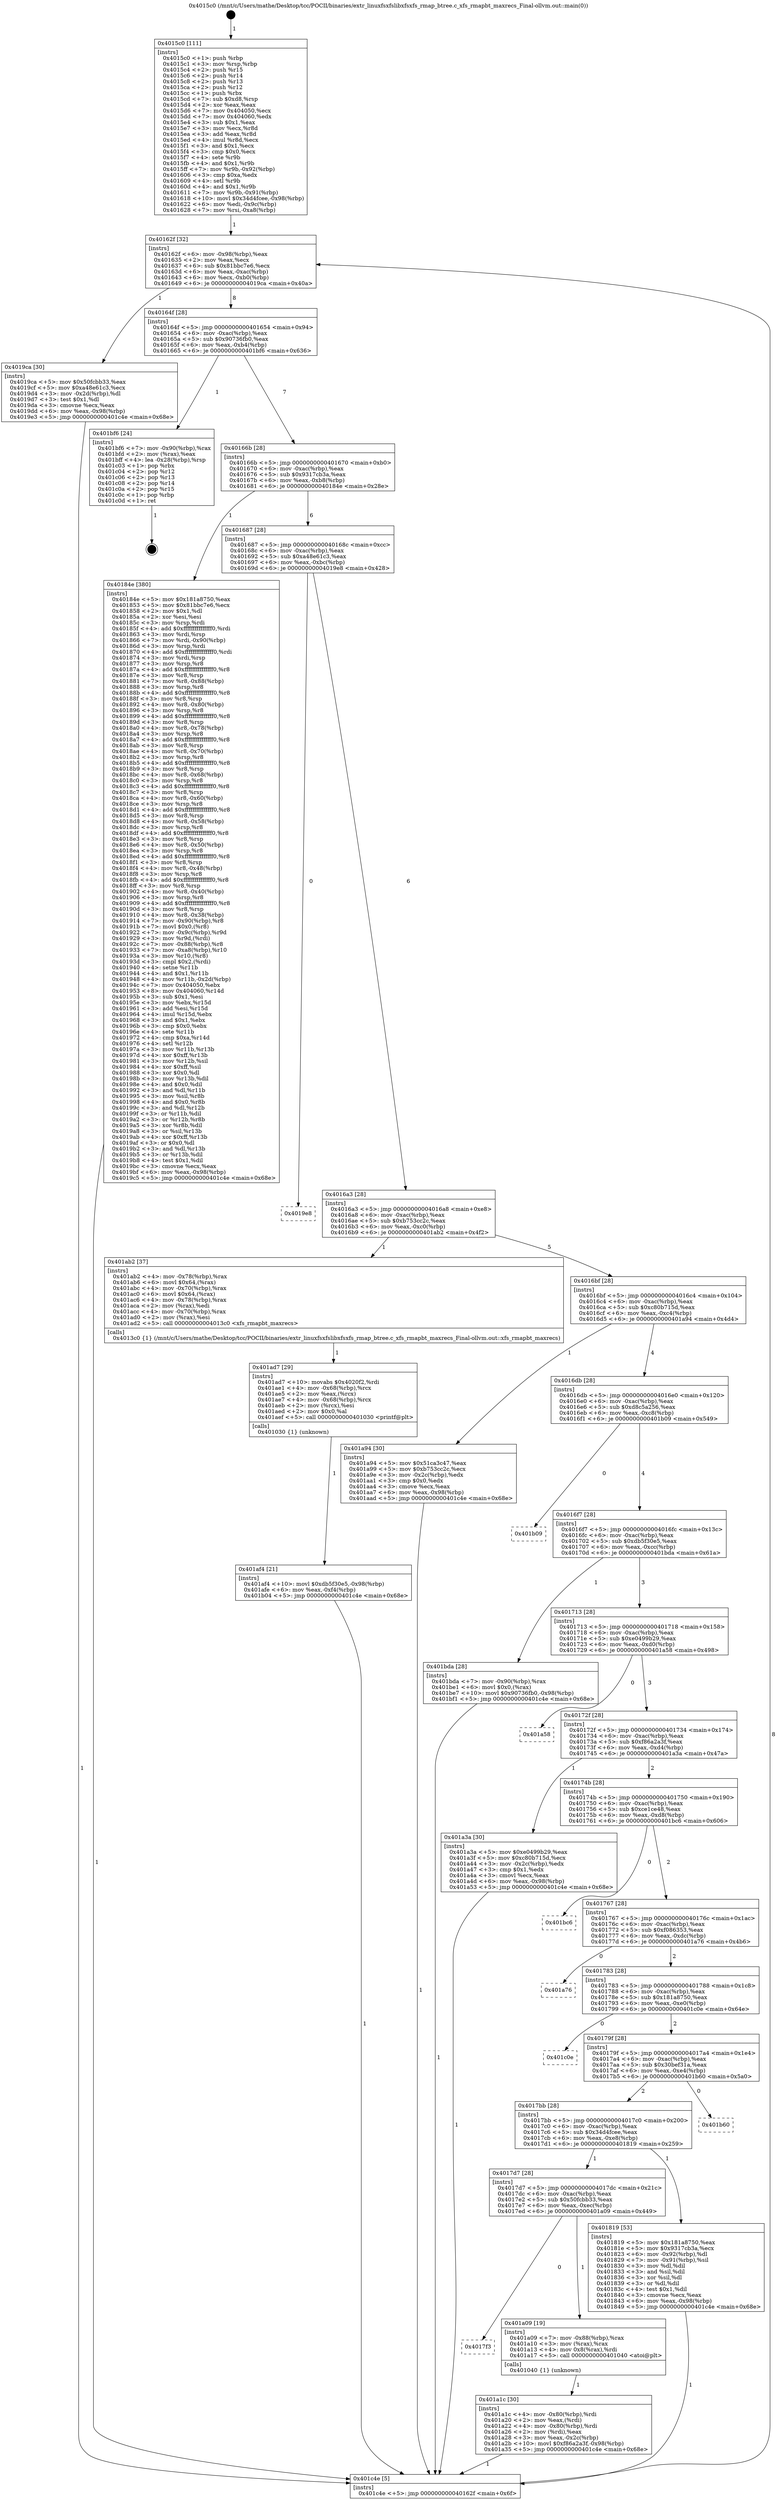 digraph "0x4015c0" {
  label = "0x4015c0 (/mnt/c/Users/mathe/Desktop/tcc/POCII/binaries/extr_linuxfsxfslibxfsxfs_rmap_btree.c_xfs_rmapbt_maxrecs_Final-ollvm.out::main(0))"
  labelloc = "t"
  node[shape=record]

  Entry [label="",width=0.3,height=0.3,shape=circle,fillcolor=black,style=filled]
  "0x40162f" [label="{
     0x40162f [32]\l
     | [instrs]\l
     &nbsp;&nbsp;0x40162f \<+6\>: mov -0x98(%rbp),%eax\l
     &nbsp;&nbsp;0x401635 \<+2\>: mov %eax,%ecx\l
     &nbsp;&nbsp;0x401637 \<+6\>: sub $0x81bbc7e6,%ecx\l
     &nbsp;&nbsp;0x40163d \<+6\>: mov %eax,-0xac(%rbp)\l
     &nbsp;&nbsp;0x401643 \<+6\>: mov %ecx,-0xb0(%rbp)\l
     &nbsp;&nbsp;0x401649 \<+6\>: je 00000000004019ca \<main+0x40a\>\l
  }"]
  "0x4019ca" [label="{
     0x4019ca [30]\l
     | [instrs]\l
     &nbsp;&nbsp;0x4019ca \<+5\>: mov $0x50fcbb33,%eax\l
     &nbsp;&nbsp;0x4019cf \<+5\>: mov $0xa48e61c3,%ecx\l
     &nbsp;&nbsp;0x4019d4 \<+3\>: mov -0x2d(%rbp),%dl\l
     &nbsp;&nbsp;0x4019d7 \<+3\>: test $0x1,%dl\l
     &nbsp;&nbsp;0x4019da \<+3\>: cmovne %ecx,%eax\l
     &nbsp;&nbsp;0x4019dd \<+6\>: mov %eax,-0x98(%rbp)\l
     &nbsp;&nbsp;0x4019e3 \<+5\>: jmp 0000000000401c4e \<main+0x68e\>\l
  }"]
  "0x40164f" [label="{
     0x40164f [28]\l
     | [instrs]\l
     &nbsp;&nbsp;0x40164f \<+5\>: jmp 0000000000401654 \<main+0x94\>\l
     &nbsp;&nbsp;0x401654 \<+6\>: mov -0xac(%rbp),%eax\l
     &nbsp;&nbsp;0x40165a \<+5\>: sub $0x90736fb0,%eax\l
     &nbsp;&nbsp;0x40165f \<+6\>: mov %eax,-0xb4(%rbp)\l
     &nbsp;&nbsp;0x401665 \<+6\>: je 0000000000401bf6 \<main+0x636\>\l
  }"]
  Exit [label="",width=0.3,height=0.3,shape=circle,fillcolor=black,style=filled,peripheries=2]
  "0x401bf6" [label="{
     0x401bf6 [24]\l
     | [instrs]\l
     &nbsp;&nbsp;0x401bf6 \<+7\>: mov -0x90(%rbp),%rax\l
     &nbsp;&nbsp;0x401bfd \<+2\>: mov (%rax),%eax\l
     &nbsp;&nbsp;0x401bff \<+4\>: lea -0x28(%rbp),%rsp\l
     &nbsp;&nbsp;0x401c03 \<+1\>: pop %rbx\l
     &nbsp;&nbsp;0x401c04 \<+2\>: pop %r12\l
     &nbsp;&nbsp;0x401c06 \<+2\>: pop %r13\l
     &nbsp;&nbsp;0x401c08 \<+2\>: pop %r14\l
     &nbsp;&nbsp;0x401c0a \<+2\>: pop %r15\l
     &nbsp;&nbsp;0x401c0c \<+1\>: pop %rbp\l
     &nbsp;&nbsp;0x401c0d \<+1\>: ret\l
  }"]
  "0x40166b" [label="{
     0x40166b [28]\l
     | [instrs]\l
     &nbsp;&nbsp;0x40166b \<+5\>: jmp 0000000000401670 \<main+0xb0\>\l
     &nbsp;&nbsp;0x401670 \<+6\>: mov -0xac(%rbp),%eax\l
     &nbsp;&nbsp;0x401676 \<+5\>: sub $0x9317cb3a,%eax\l
     &nbsp;&nbsp;0x40167b \<+6\>: mov %eax,-0xb8(%rbp)\l
     &nbsp;&nbsp;0x401681 \<+6\>: je 000000000040184e \<main+0x28e\>\l
  }"]
  "0x401af4" [label="{
     0x401af4 [21]\l
     | [instrs]\l
     &nbsp;&nbsp;0x401af4 \<+10\>: movl $0xdb5f30e5,-0x98(%rbp)\l
     &nbsp;&nbsp;0x401afe \<+6\>: mov %eax,-0xf4(%rbp)\l
     &nbsp;&nbsp;0x401b04 \<+5\>: jmp 0000000000401c4e \<main+0x68e\>\l
  }"]
  "0x40184e" [label="{
     0x40184e [380]\l
     | [instrs]\l
     &nbsp;&nbsp;0x40184e \<+5\>: mov $0x181a8750,%eax\l
     &nbsp;&nbsp;0x401853 \<+5\>: mov $0x81bbc7e6,%ecx\l
     &nbsp;&nbsp;0x401858 \<+2\>: mov $0x1,%dl\l
     &nbsp;&nbsp;0x40185a \<+2\>: xor %esi,%esi\l
     &nbsp;&nbsp;0x40185c \<+3\>: mov %rsp,%rdi\l
     &nbsp;&nbsp;0x40185f \<+4\>: add $0xfffffffffffffff0,%rdi\l
     &nbsp;&nbsp;0x401863 \<+3\>: mov %rdi,%rsp\l
     &nbsp;&nbsp;0x401866 \<+7\>: mov %rdi,-0x90(%rbp)\l
     &nbsp;&nbsp;0x40186d \<+3\>: mov %rsp,%rdi\l
     &nbsp;&nbsp;0x401870 \<+4\>: add $0xfffffffffffffff0,%rdi\l
     &nbsp;&nbsp;0x401874 \<+3\>: mov %rdi,%rsp\l
     &nbsp;&nbsp;0x401877 \<+3\>: mov %rsp,%r8\l
     &nbsp;&nbsp;0x40187a \<+4\>: add $0xfffffffffffffff0,%r8\l
     &nbsp;&nbsp;0x40187e \<+3\>: mov %r8,%rsp\l
     &nbsp;&nbsp;0x401881 \<+7\>: mov %r8,-0x88(%rbp)\l
     &nbsp;&nbsp;0x401888 \<+3\>: mov %rsp,%r8\l
     &nbsp;&nbsp;0x40188b \<+4\>: add $0xfffffffffffffff0,%r8\l
     &nbsp;&nbsp;0x40188f \<+3\>: mov %r8,%rsp\l
     &nbsp;&nbsp;0x401892 \<+4\>: mov %r8,-0x80(%rbp)\l
     &nbsp;&nbsp;0x401896 \<+3\>: mov %rsp,%r8\l
     &nbsp;&nbsp;0x401899 \<+4\>: add $0xfffffffffffffff0,%r8\l
     &nbsp;&nbsp;0x40189d \<+3\>: mov %r8,%rsp\l
     &nbsp;&nbsp;0x4018a0 \<+4\>: mov %r8,-0x78(%rbp)\l
     &nbsp;&nbsp;0x4018a4 \<+3\>: mov %rsp,%r8\l
     &nbsp;&nbsp;0x4018a7 \<+4\>: add $0xfffffffffffffff0,%r8\l
     &nbsp;&nbsp;0x4018ab \<+3\>: mov %r8,%rsp\l
     &nbsp;&nbsp;0x4018ae \<+4\>: mov %r8,-0x70(%rbp)\l
     &nbsp;&nbsp;0x4018b2 \<+3\>: mov %rsp,%r8\l
     &nbsp;&nbsp;0x4018b5 \<+4\>: add $0xfffffffffffffff0,%r8\l
     &nbsp;&nbsp;0x4018b9 \<+3\>: mov %r8,%rsp\l
     &nbsp;&nbsp;0x4018bc \<+4\>: mov %r8,-0x68(%rbp)\l
     &nbsp;&nbsp;0x4018c0 \<+3\>: mov %rsp,%r8\l
     &nbsp;&nbsp;0x4018c3 \<+4\>: add $0xfffffffffffffff0,%r8\l
     &nbsp;&nbsp;0x4018c7 \<+3\>: mov %r8,%rsp\l
     &nbsp;&nbsp;0x4018ca \<+4\>: mov %r8,-0x60(%rbp)\l
     &nbsp;&nbsp;0x4018ce \<+3\>: mov %rsp,%r8\l
     &nbsp;&nbsp;0x4018d1 \<+4\>: add $0xfffffffffffffff0,%r8\l
     &nbsp;&nbsp;0x4018d5 \<+3\>: mov %r8,%rsp\l
     &nbsp;&nbsp;0x4018d8 \<+4\>: mov %r8,-0x58(%rbp)\l
     &nbsp;&nbsp;0x4018dc \<+3\>: mov %rsp,%r8\l
     &nbsp;&nbsp;0x4018df \<+4\>: add $0xfffffffffffffff0,%r8\l
     &nbsp;&nbsp;0x4018e3 \<+3\>: mov %r8,%rsp\l
     &nbsp;&nbsp;0x4018e6 \<+4\>: mov %r8,-0x50(%rbp)\l
     &nbsp;&nbsp;0x4018ea \<+3\>: mov %rsp,%r8\l
     &nbsp;&nbsp;0x4018ed \<+4\>: add $0xfffffffffffffff0,%r8\l
     &nbsp;&nbsp;0x4018f1 \<+3\>: mov %r8,%rsp\l
     &nbsp;&nbsp;0x4018f4 \<+4\>: mov %r8,-0x48(%rbp)\l
     &nbsp;&nbsp;0x4018f8 \<+3\>: mov %rsp,%r8\l
     &nbsp;&nbsp;0x4018fb \<+4\>: add $0xfffffffffffffff0,%r8\l
     &nbsp;&nbsp;0x4018ff \<+3\>: mov %r8,%rsp\l
     &nbsp;&nbsp;0x401902 \<+4\>: mov %r8,-0x40(%rbp)\l
     &nbsp;&nbsp;0x401906 \<+3\>: mov %rsp,%r8\l
     &nbsp;&nbsp;0x401909 \<+4\>: add $0xfffffffffffffff0,%r8\l
     &nbsp;&nbsp;0x40190d \<+3\>: mov %r8,%rsp\l
     &nbsp;&nbsp;0x401910 \<+4\>: mov %r8,-0x38(%rbp)\l
     &nbsp;&nbsp;0x401914 \<+7\>: mov -0x90(%rbp),%r8\l
     &nbsp;&nbsp;0x40191b \<+7\>: movl $0x0,(%r8)\l
     &nbsp;&nbsp;0x401922 \<+7\>: mov -0x9c(%rbp),%r9d\l
     &nbsp;&nbsp;0x401929 \<+3\>: mov %r9d,(%rdi)\l
     &nbsp;&nbsp;0x40192c \<+7\>: mov -0x88(%rbp),%r8\l
     &nbsp;&nbsp;0x401933 \<+7\>: mov -0xa8(%rbp),%r10\l
     &nbsp;&nbsp;0x40193a \<+3\>: mov %r10,(%r8)\l
     &nbsp;&nbsp;0x40193d \<+3\>: cmpl $0x2,(%rdi)\l
     &nbsp;&nbsp;0x401940 \<+4\>: setne %r11b\l
     &nbsp;&nbsp;0x401944 \<+4\>: and $0x1,%r11b\l
     &nbsp;&nbsp;0x401948 \<+4\>: mov %r11b,-0x2d(%rbp)\l
     &nbsp;&nbsp;0x40194c \<+7\>: mov 0x404050,%ebx\l
     &nbsp;&nbsp;0x401953 \<+8\>: mov 0x404060,%r14d\l
     &nbsp;&nbsp;0x40195b \<+3\>: sub $0x1,%esi\l
     &nbsp;&nbsp;0x40195e \<+3\>: mov %ebx,%r15d\l
     &nbsp;&nbsp;0x401961 \<+3\>: add %esi,%r15d\l
     &nbsp;&nbsp;0x401964 \<+4\>: imul %r15d,%ebx\l
     &nbsp;&nbsp;0x401968 \<+3\>: and $0x1,%ebx\l
     &nbsp;&nbsp;0x40196b \<+3\>: cmp $0x0,%ebx\l
     &nbsp;&nbsp;0x40196e \<+4\>: sete %r11b\l
     &nbsp;&nbsp;0x401972 \<+4\>: cmp $0xa,%r14d\l
     &nbsp;&nbsp;0x401976 \<+4\>: setl %r12b\l
     &nbsp;&nbsp;0x40197a \<+3\>: mov %r11b,%r13b\l
     &nbsp;&nbsp;0x40197d \<+4\>: xor $0xff,%r13b\l
     &nbsp;&nbsp;0x401981 \<+3\>: mov %r12b,%sil\l
     &nbsp;&nbsp;0x401984 \<+4\>: xor $0xff,%sil\l
     &nbsp;&nbsp;0x401988 \<+3\>: xor $0x0,%dl\l
     &nbsp;&nbsp;0x40198b \<+3\>: mov %r13b,%dil\l
     &nbsp;&nbsp;0x40198e \<+4\>: and $0x0,%dil\l
     &nbsp;&nbsp;0x401992 \<+3\>: and %dl,%r11b\l
     &nbsp;&nbsp;0x401995 \<+3\>: mov %sil,%r8b\l
     &nbsp;&nbsp;0x401998 \<+4\>: and $0x0,%r8b\l
     &nbsp;&nbsp;0x40199c \<+3\>: and %dl,%r12b\l
     &nbsp;&nbsp;0x40199f \<+3\>: or %r11b,%dil\l
     &nbsp;&nbsp;0x4019a2 \<+3\>: or %r12b,%r8b\l
     &nbsp;&nbsp;0x4019a5 \<+3\>: xor %r8b,%dil\l
     &nbsp;&nbsp;0x4019a8 \<+3\>: or %sil,%r13b\l
     &nbsp;&nbsp;0x4019ab \<+4\>: xor $0xff,%r13b\l
     &nbsp;&nbsp;0x4019af \<+3\>: or $0x0,%dl\l
     &nbsp;&nbsp;0x4019b2 \<+3\>: and %dl,%r13b\l
     &nbsp;&nbsp;0x4019b5 \<+3\>: or %r13b,%dil\l
     &nbsp;&nbsp;0x4019b8 \<+4\>: test $0x1,%dil\l
     &nbsp;&nbsp;0x4019bc \<+3\>: cmovne %ecx,%eax\l
     &nbsp;&nbsp;0x4019bf \<+6\>: mov %eax,-0x98(%rbp)\l
     &nbsp;&nbsp;0x4019c5 \<+5\>: jmp 0000000000401c4e \<main+0x68e\>\l
  }"]
  "0x401687" [label="{
     0x401687 [28]\l
     | [instrs]\l
     &nbsp;&nbsp;0x401687 \<+5\>: jmp 000000000040168c \<main+0xcc\>\l
     &nbsp;&nbsp;0x40168c \<+6\>: mov -0xac(%rbp),%eax\l
     &nbsp;&nbsp;0x401692 \<+5\>: sub $0xa48e61c3,%eax\l
     &nbsp;&nbsp;0x401697 \<+6\>: mov %eax,-0xbc(%rbp)\l
     &nbsp;&nbsp;0x40169d \<+6\>: je 00000000004019e8 \<main+0x428\>\l
  }"]
  "0x401ad7" [label="{
     0x401ad7 [29]\l
     | [instrs]\l
     &nbsp;&nbsp;0x401ad7 \<+10\>: movabs $0x4020f2,%rdi\l
     &nbsp;&nbsp;0x401ae1 \<+4\>: mov -0x68(%rbp),%rcx\l
     &nbsp;&nbsp;0x401ae5 \<+2\>: mov %eax,(%rcx)\l
     &nbsp;&nbsp;0x401ae7 \<+4\>: mov -0x68(%rbp),%rcx\l
     &nbsp;&nbsp;0x401aeb \<+2\>: mov (%rcx),%esi\l
     &nbsp;&nbsp;0x401aed \<+2\>: mov $0x0,%al\l
     &nbsp;&nbsp;0x401aef \<+5\>: call 0000000000401030 \<printf@plt\>\l
     | [calls]\l
     &nbsp;&nbsp;0x401030 \{1\} (unknown)\l
  }"]
  "0x4019e8" [label="{
     0x4019e8\l
  }", style=dashed]
  "0x4016a3" [label="{
     0x4016a3 [28]\l
     | [instrs]\l
     &nbsp;&nbsp;0x4016a3 \<+5\>: jmp 00000000004016a8 \<main+0xe8\>\l
     &nbsp;&nbsp;0x4016a8 \<+6\>: mov -0xac(%rbp),%eax\l
     &nbsp;&nbsp;0x4016ae \<+5\>: sub $0xb753cc2c,%eax\l
     &nbsp;&nbsp;0x4016b3 \<+6\>: mov %eax,-0xc0(%rbp)\l
     &nbsp;&nbsp;0x4016b9 \<+6\>: je 0000000000401ab2 \<main+0x4f2\>\l
  }"]
  "0x401a1c" [label="{
     0x401a1c [30]\l
     | [instrs]\l
     &nbsp;&nbsp;0x401a1c \<+4\>: mov -0x80(%rbp),%rdi\l
     &nbsp;&nbsp;0x401a20 \<+2\>: mov %eax,(%rdi)\l
     &nbsp;&nbsp;0x401a22 \<+4\>: mov -0x80(%rbp),%rdi\l
     &nbsp;&nbsp;0x401a26 \<+2\>: mov (%rdi),%eax\l
     &nbsp;&nbsp;0x401a28 \<+3\>: mov %eax,-0x2c(%rbp)\l
     &nbsp;&nbsp;0x401a2b \<+10\>: movl $0xf86a2a3f,-0x98(%rbp)\l
     &nbsp;&nbsp;0x401a35 \<+5\>: jmp 0000000000401c4e \<main+0x68e\>\l
  }"]
  "0x401ab2" [label="{
     0x401ab2 [37]\l
     | [instrs]\l
     &nbsp;&nbsp;0x401ab2 \<+4\>: mov -0x78(%rbp),%rax\l
     &nbsp;&nbsp;0x401ab6 \<+6\>: movl $0x64,(%rax)\l
     &nbsp;&nbsp;0x401abc \<+4\>: mov -0x70(%rbp),%rax\l
     &nbsp;&nbsp;0x401ac0 \<+6\>: movl $0x64,(%rax)\l
     &nbsp;&nbsp;0x401ac6 \<+4\>: mov -0x78(%rbp),%rax\l
     &nbsp;&nbsp;0x401aca \<+2\>: mov (%rax),%edi\l
     &nbsp;&nbsp;0x401acc \<+4\>: mov -0x70(%rbp),%rax\l
     &nbsp;&nbsp;0x401ad0 \<+2\>: mov (%rax),%esi\l
     &nbsp;&nbsp;0x401ad2 \<+5\>: call 00000000004013c0 \<xfs_rmapbt_maxrecs\>\l
     | [calls]\l
     &nbsp;&nbsp;0x4013c0 \{1\} (/mnt/c/Users/mathe/Desktop/tcc/POCII/binaries/extr_linuxfsxfslibxfsxfs_rmap_btree.c_xfs_rmapbt_maxrecs_Final-ollvm.out::xfs_rmapbt_maxrecs)\l
  }"]
  "0x4016bf" [label="{
     0x4016bf [28]\l
     | [instrs]\l
     &nbsp;&nbsp;0x4016bf \<+5\>: jmp 00000000004016c4 \<main+0x104\>\l
     &nbsp;&nbsp;0x4016c4 \<+6\>: mov -0xac(%rbp),%eax\l
     &nbsp;&nbsp;0x4016ca \<+5\>: sub $0xc80b715d,%eax\l
     &nbsp;&nbsp;0x4016cf \<+6\>: mov %eax,-0xc4(%rbp)\l
     &nbsp;&nbsp;0x4016d5 \<+6\>: je 0000000000401a94 \<main+0x4d4\>\l
  }"]
  "0x4017f3" [label="{
     0x4017f3\l
  }", style=dashed]
  "0x401a94" [label="{
     0x401a94 [30]\l
     | [instrs]\l
     &nbsp;&nbsp;0x401a94 \<+5\>: mov $0x51ca3c47,%eax\l
     &nbsp;&nbsp;0x401a99 \<+5\>: mov $0xb753cc2c,%ecx\l
     &nbsp;&nbsp;0x401a9e \<+3\>: mov -0x2c(%rbp),%edx\l
     &nbsp;&nbsp;0x401aa1 \<+3\>: cmp $0x0,%edx\l
     &nbsp;&nbsp;0x401aa4 \<+3\>: cmove %ecx,%eax\l
     &nbsp;&nbsp;0x401aa7 \<+6\>: mov %eax,-0x98(%rbp)\l
     &nbsp;&nbsp;0x401aad \<+5\>: jmp 0000000000401c4e \<main+0x68e\>\l
  }"]
  "0x4016db" [label="{
     0x4016db [28]\l
     | [instrs]\l
     &nbsp;&nbsp;0x4016db \<+5\>: jmp 00000000004016e0 \<main+0x120\>\l
     &nbsp;&nbsp;0x4016e0 \<+6\>: mov -0xac(%rbp),%eax\l
     &nbsp;&nbsp;0x4016e6 \<+5\>: sub $0xd8c5a256,%eax\l
     &nbsp;&nbsp;0x4016eb \<+6\>: mov %eax,-0xc8(%rbp)\l
     &nbsp;&nbsp;0x4016f1 \<+6\>: je 0000000000401b09 \<main+0x549\>\l
  }"]
  "0x401a09" [label="{
     0x401a09 [19]\l
     | [instrs]\l
     &nbsp;&nbsp;0x401a09 \<+7\>: mov -0x88(%rbp),%rax\l
     &nbsp;&nbsp;0x401a10 \<+3\>: mov (%rax),%rax\l
     &nbsp;&nbsp;0x401a13 \<+4\>: mov 0x8(%rax),%rdi\l
     &nbsp;&nbsp;0x401a17 \<+5\>: call 0000000000401040 \<atoi@plt\>\l
     | [calls]\l
     &nbsp;&nbsp;0x401040 \{1\} (unknown)\l
  }"]
  "0x401b09" [label="{
     0x401b09\l
  }", style=dashed]
  "0x4016f7" [label="{
     0x4016f7 [28]\l
     | [instrs]\l
     &nbsp;&nbsp;0x4016f7 \<+5\>: jmp 00000000004016fc \<main+0x13c\>\l
     &nbsp;&nbsp;0x4016fc \<+6\>: mov -0xac(%rbp),%eax\l
     &nbsp;&nbsp;0x401702 \<+5\>: sub $0xdb5f30e5,%eax\l
     &nbsp;&nbsp;0x401707 \<+6\>: mov %eax,-0xcc(%rbp)\l
     &nbsp;&nbsp;0x40170d \<+6\>: je 0000000000401bda \<main+0x61a\>\l
  }"]
  "0x4015c0" [label="{
     0x4015c0 [111]\l
     | [instrs]\l
     &nbsp;&nbsp;0x4015c0 \<+1\>: push %rbp\l
     &nbsp;&nbsp;0x4015c1 \<+3\>: mov %rsp,%rbp\l
     &nbsp;&nbsp;0x4015c4 \<+2\>: push %r15\l
     &nbsp;&nbsp;0x4015c6 \<+2\>: push %r14\l
     &nbsp;&nbsp;0x4015c8 \<+2\>: push %r13\l
     &nbsp;&nbsp;0x4015ca \<+2\>: push %r12\l
     &nbsp;&nbsp;0x4015cc \<+1\>: push %rbx\l
     &nbsp;&nbsp;0x4015cd \<+7\>: sub $0xd8,%rsp\l
     &nbsp;&nbsp;0x4015d4 \<+2\>: xor %eax,%eax\l
     &nbsp;&nbsp;0x4015d6 \<+7\>: mov 0x404050,%ecx\l
     &nbsp;&nbsp;0x4015dd \<+7\>: mov 0x404060,%edx\l
     &nbsp;&nbsp;0x4015e4 \<+3\>: sub $0x1,%eax\l
     &nbsp;&nbsp;0x4015e7 \<+3\>: mov %ecx,%r8d\l
     &nbsp;&nbsp;0x4015ea \<+3\>: add %eax,%r8d\l
     &nbsp;&nbsp;0x4015ed \<+4\>: imul %r8d,%ecx\l
     &nbsp;&nbsp;0x4015f1 \<+3\>: and $0x1,%ecx\l
     &nbsp;&nbsp;0x4015f4 \<+3\>: cmp $0x0,%ecx\l
     &nbsp;&nbsp;0x4015f7 \<+4\>: sete %r9b\l
     &nbsp;&nbsp;0x4015fb \<+4\>: and $0x1,%r9b\l
     &nbsp;&nbsp;0x4015ff \<+7\>: mov %r9b,-0x92(%rbp)\l
     &nbsp;&nbsp;0x401606 \<+3\>: cmp $0xa,%edx\l
     &nbsp;&nbsp;0x401609 \<+4\>: setl %r9b\l
     &nbsp;&nbsp;0x40160d \<+4\>: and $0x1,%r9b\l
     &nbsp;&nbsp;0x401611 \<+7\>: mov %r9b,-0x91(%rbp)\l
     &nbsp;&nbsp;0x401618 \<+10\>: movl $0x34d4fcee,-0x98(%rbp)\l
     &nbsp;&nbsp;0x401622 \<+6\>: mov %edi,-0x9c(%rbp)\l
     &nbsp;&nbsp;0x401628 \<+7\>: mov %rsi,-0xa8(%rbp)\l
  }"]
  "0x401bda" [label="{
     0x401bda [28]\l
     | [instrs]\l
     &nbsp;&nbsp;0x401bda \<+7\>: mov -0x90(%rbp),%rax\l
     &nbsp;&nbsp;0x401be1 \<+6\>: movl $0x0,(%rax)\l
     &nbsp;&nbsp;0x401be7 \<+10\>: movl $0x90736fb0,-0x98(%rbp)\l
     &nbsp;&nbsp;0x401bf1 \<+5\>: jmp 0000000000401c4e \<main+0x68e\>\l
  }"]
  "0x401713" [label="{
     0x401713 [28]\l
     | [instrs]\l
     &nbsp;&nbsp;0x401713 \<+5\>: jmp 0000000000401718 \<main+0x158\>\l
     &nbsp;&nbsp;0x401718 \<+6\>: mov -0xac(%rbp),%eax\l
     &nbsp;&nbsp;0x40171e \<+5\>: sub $0xe0499b29,%eax\l
     &nbsp;&nbsp;0x401723 \<+6\>: mov %eax,-0xd0(%rbp)\l
     &nbsp;&nbsp;0x401729 \<+6\>: je 0000000000401a58 \<main+0x498\>\l
  }"]
  "0x401c4e" [label="{
     0x401c4e [5]\l
     | [instrs]\l
     &nbsp;&nbsp;0x401c4e \<+5\>: jmp 000000000040162f \<main+0x6f\>\l
  }"]
  "0x401a58" [label="{
     0x401a58\l
  }", style=dashed]
  "0x40172f" [label="{
     0x40172f [28]\l
     | [instrs]\l
     &nbsp;&nbsp;0x40172f \<+5\>: jmp 0000000000401734 \<main+0x174\>\l
     &nbsp;&nbsp;0x401734 \<+6\>: mov -0xac(%rbp),%eax\l
     &nbsp;&nbsp;0x40173a \<+5\>: sub $0xf86a2a3f,%eax\l
     &nbsp;&nbsp;0x40173f \<+6\>: mov %eax,-0xd4(%rbp)\l
     &nbsp;&nbsp;0x401745 \<+6\>: je 0000000000401a3a \<main+0x47a\>\l
  }"]
  "0x4017d7" [label="{
     0x4017d7 [28]\l
     | [instrs]\l
     &nbsp;&nbsp;0x4017d7 \<+5\>: jmp 00000000004017dc \<main+0x21c\>\l
     &nbsp;&nbsp;0x4017dc \<+6\>: mov -0xac(%rbp),%eax\l
     &nbsp;&nbsp;0x4017e2 \<+5\>: sub $0x50fcbb33,%eax\l
     &nbsp;&nbsp;0x4017e7 \<+6\>: mov %eax,-0xec(%rbp)\l
     &nbsp;&nbsp;0x4017ed \<+6\>: je 0000000000401a09 \<main+0x449\>\l
  }"]
  "0x401a3a" [label="{
     0x401a3a [30]\l
     | [instrs]\l
     &nbsp;&nbsp;0x401a3a \<+5\>: mov $0xe0499b29,%eax\l
     &nbsp;&nbsp;0x401a3f \<+5\>: mov $0xc80b715d,%ecx\l
     &nbsp;&nbsp;0x401a44 \<+3\>: mov -0x2c(%rbp),%edx\l
     &nbsp;&nbsp;0x401a47 \<+3\>: cmp $0x1,%edx\l
     &nbsp;&nbsp;0x401a4a \<+3\>: cmovl %ecx,%eax\l
     &nbsp;&nbsp;0x401a4d \<+6\>: mov %eax,-0x98(%rbp)\l
     &nbsp;&nbsp;0x401a53 \<+5\>: jmp 0000000000401c4e \<main+0x68e\>\l
  }"]
  "0x40174b" [label="{
     0x40174b [28]\l
     | [instrs]\l
     &nbsp;&nbsp;0x40174b \<+5\>: jmp 0000000000401750 \<main+0x190\>\l
     &nbsp;&nbsp;0x401750 \<+6\>: mov -0xac(%rbp),%eax\l
     &nbsp;&nbsp;0x401756 \<+5\>: sub $0xce1ce48,%eax\l
     &nbsp;&nbsp;0x40175b \<+6\>: mov %eax,-0xd8(%rbp)\l
     &nbsp;&nbsp;0x401761 \<+6\>: je 0000000000401bc6 \<main+0x606\>\l
  }"]
  "0x401819" [label="{
     0x401819 [53]\l
     | [instrs]\l
     &nbsp;&nbsp;0x401819 \<+5\>: mov $0x181a8750,%eax\l
     &nbsp;&nbsp;0x40181e \<+5\>: mov $0x9317cb3a,%ecx\l
     &nbsp;&nbsp;0x401823 \<+6\>: mov -0x92(%rbp),%dl\l
     &nbsp;&nbsp;0x401829 \<+7\>: mov -0x91(%rbp),%sil\l
     &nbsp;&nbsp;0x401830 \<+3\>: mov %dl,%dil\l
     &nbsp;&nbsp;0x401833 \<+3\>: and %sil,%dil\l
     &nbsp;&nbsp;0x401836 \<+3\>: xor %sil,%dl\l
     &nbsp;&nbsp;0x401839 \<+3\>: or %dl,%dil\l
     &nbsp;&nbsp;0x40183c \<+4\>: test $0x1,%dil\l
     &nbsp;&nbsp;0x401840 \<+3\>: cmovne %ecx,%eax\l
     &nbsp;&nbsp;0x401843 \<+6\>: mov %eax,-0x98(%rbp)\l
     &nbsp;&nbsp;0x401849 \<+5\>: jmp 0000000000401c4e \<main+0x68e\>\l
  }"]
  "0x401bc6" [label="{
     0x401bc6\l
  }", style=dashed]
  "0x401767" [label="{
     0x401767 [28]\l
     | [instrs]\l
     &nbsp;&nbsp;0x401767 \<+5\>: jmp 000000000040176c \<main+0x1ac\>\l
     &nbsp;&nbsp;0x40176c \<+6\>: mov -0xac(%rbp),%eax\l
     &nbsp;&nbsp;0x401772 \<+5\>: sub $0xf086353,%eax\l
     &nbsp;&nbsp;0x401777 \<+6\>: mov %eax,-0xdc(%rbp)\l
     &nbsp;&nbsp;0x40177d \<+6\>: je 0000000000401a76 \<main+0x4b6\>\l
  }"]
  "0x4017bb" [label="{
     0x4017bb [28]\l
     | [instrs]\l
     &nbsp;&nbsp;0x4017bb \<+5\>: jmp 00000000004017c0 \<main+0x200\>\l
     &nbsp;&nbsp;0x4017c0 \<+6\>: mov -0xac(%rbp),%eax\l
     &nbsp;&nbsp;0x4017c6 \<+5\>: sub $0x34d4fcee,%eax\l
     &nbsp;&nbsp;0x4017cb \<+6\>: mov %eax,-0xe8(%rbp)\l
     &nbsp;&nbsp;0x4017d1 \<+6\>: je 0000000000401819 \<main+0x259\>\l
  }"]
  "0x401a76" [label="{
     0x401a76\l
  }", style=dashed]
  "0x401783" [label="{
     0x401783 [28]\l
     | [instrs]\l
     &nbsp;&nbsp;0x401783 \<+5\>: jmp 0000000000401788 \<main+0x1c8\>\l
     &nbsp;&nbsp;0x401788 \<+6\>: mov -0xac(%rbp),%eax\l
     &nbsp;&nbsp;0x40178e \<+5\>: sub $0x181a8750,%eax\l
     &nbsp;&nbsp;0x401793 \<+6\>: mov %eax,-0xe0(%rbp)\l
     &nbsp;&nbsp;0x401799 \<+6\>: je 0000000000401c0e \<main+0x64e\>\l
  }"]
  "0x401b60" [label="{
     0x401b60\l
  }", style=dashed]
  "0x401c0e" [label="{
     0x401c0e\l
  }", style=dashed]
  "0x40179f" [label="{
     0x40179f [28]\l
     | [instrs]\l
     &nbsp;&nbsp;0x40179f \<+5\>: jmp 00000000004017a4 \<main+0x1e4\>\l
     &nbsp;&nbsp;0x4017a4 \<+6\>: mov -0xac(%rbp),%eax\l
     &nbsp;&nbsp;0x4017aa \<+5\>: sub $0x30bef31a,%eax\l
     &nbsp;&nbsp;0x4017af \<+6\>: mov %eax,-0xe4(%rbp)\l
     &nbsp;&nbsp;0x4017b5 \<+6\>: je 0000000000401b60 \<main+0x5a0\>\l
  }"]
  Entry -> "0x4015c0" [label=" 1"]
  "0x40162f" -> "0x4019ca" [label=" 1"]
  "0x40162f" -> "0x40164f" [label=" 8"]
  "0x401bf6" -> Exit [label=" 1"]
  "0x40164f" -> "0x401bf6" [label=" 1"]
  "0x40164f" -> "0x40166b" [label=" 7"]
  "0x401bda" -> "0x401c4e" [label=" 1"]
  "0x40166b" -> "0x40184e" [label=" 1"]
  "0x40166b" -> "0x401687" [label=" 6"]
  "0x401af4" -> "0x401c4e" [label=" 1"]
  "0x401687" -> "0x4019e8" [label=" 0"]
  "0x401687" -> "0x4016a3" [label=" 6"]
  "0x401ad7" -> "0x401af4" [label=" 1"]
  "0x4016a3" -> "0x401ab2" [label=" 1"]
  "0x4016a3" -> "0x4016bf" [label=" 5"]
  "0x401ab2" -> "0x401ad7" [label=" 1"]
  "0x4016bf" -> "0x401a94" [label=" 1"]
  "0x4016bf" -> "0x4016db" [label=" 4"]
  "0x401a94" -> "0x401c4e" [label=" 1"]
  "0x4016db" -> "0x401b09" [label=" 0"]
  "0x4016db" -> "0x4016f7" [label=" 4"]
  "0x401a3a" -> "0x401c4e" [label=" 1"]
  "0x4016f7" -> "0x401bda" [label=" 1"]
  "0x4016f7" -> "0x401713" [label=" 3"]
  "0x4017d7" -> "0x4017f3" [label=" 0"]
  "0x401713" -> "0x401a58" [label=" 0"]
  "0x401713" -> "0x40172f" [label=" 3"]
  "0x4017d7" -> "0x401a09" [label=" 1"]
  "0x40172f" -> "0x401a3a" [label=" 1"]
  "0x40172f" -> "0x40174b" [label=" 2"]
  "0x401a1c" -> "0x401c4e" [label=" 1"]
  "0x40174b" -> "0x401bc6" [label=" 0"]
  "0x40174b" -> "0x401767" [label=" 2"]
  "0x4019ca" -> "0x401c4e" [label=" 1"]
  "0x401767" -> "0x401a76" [label=" 0"]
  "0x401767" -> "0x401783" [label=" 2"]
  "0x401a09" -> "0x401a1c" [label=" 1"]
  "0x401783" -> "0x401c0e" [label=" 0"]
  "0x401783" -> "0x40179f" [label=" 2"]
  "0x401c4e" -> "0x40162f" [label=" 8"]
  "0x40179f" -> "0x401b60" [label=" 0"]
  "0x40179f" -> "0x4017bb" [label=" 2"]
  "0x40184e" -> "0x401c4e" [label=" 1"]
  "0x4017bb" -> "0x401819" [label=" 1"]
  "0x4017bb" -> "0x4017d7" [label=" 1"]
  "0x401819" -> "0x401c4e" [label=" 1"]
  "0x4015c0" -> "0x40162f" [label=" 1"]
}
